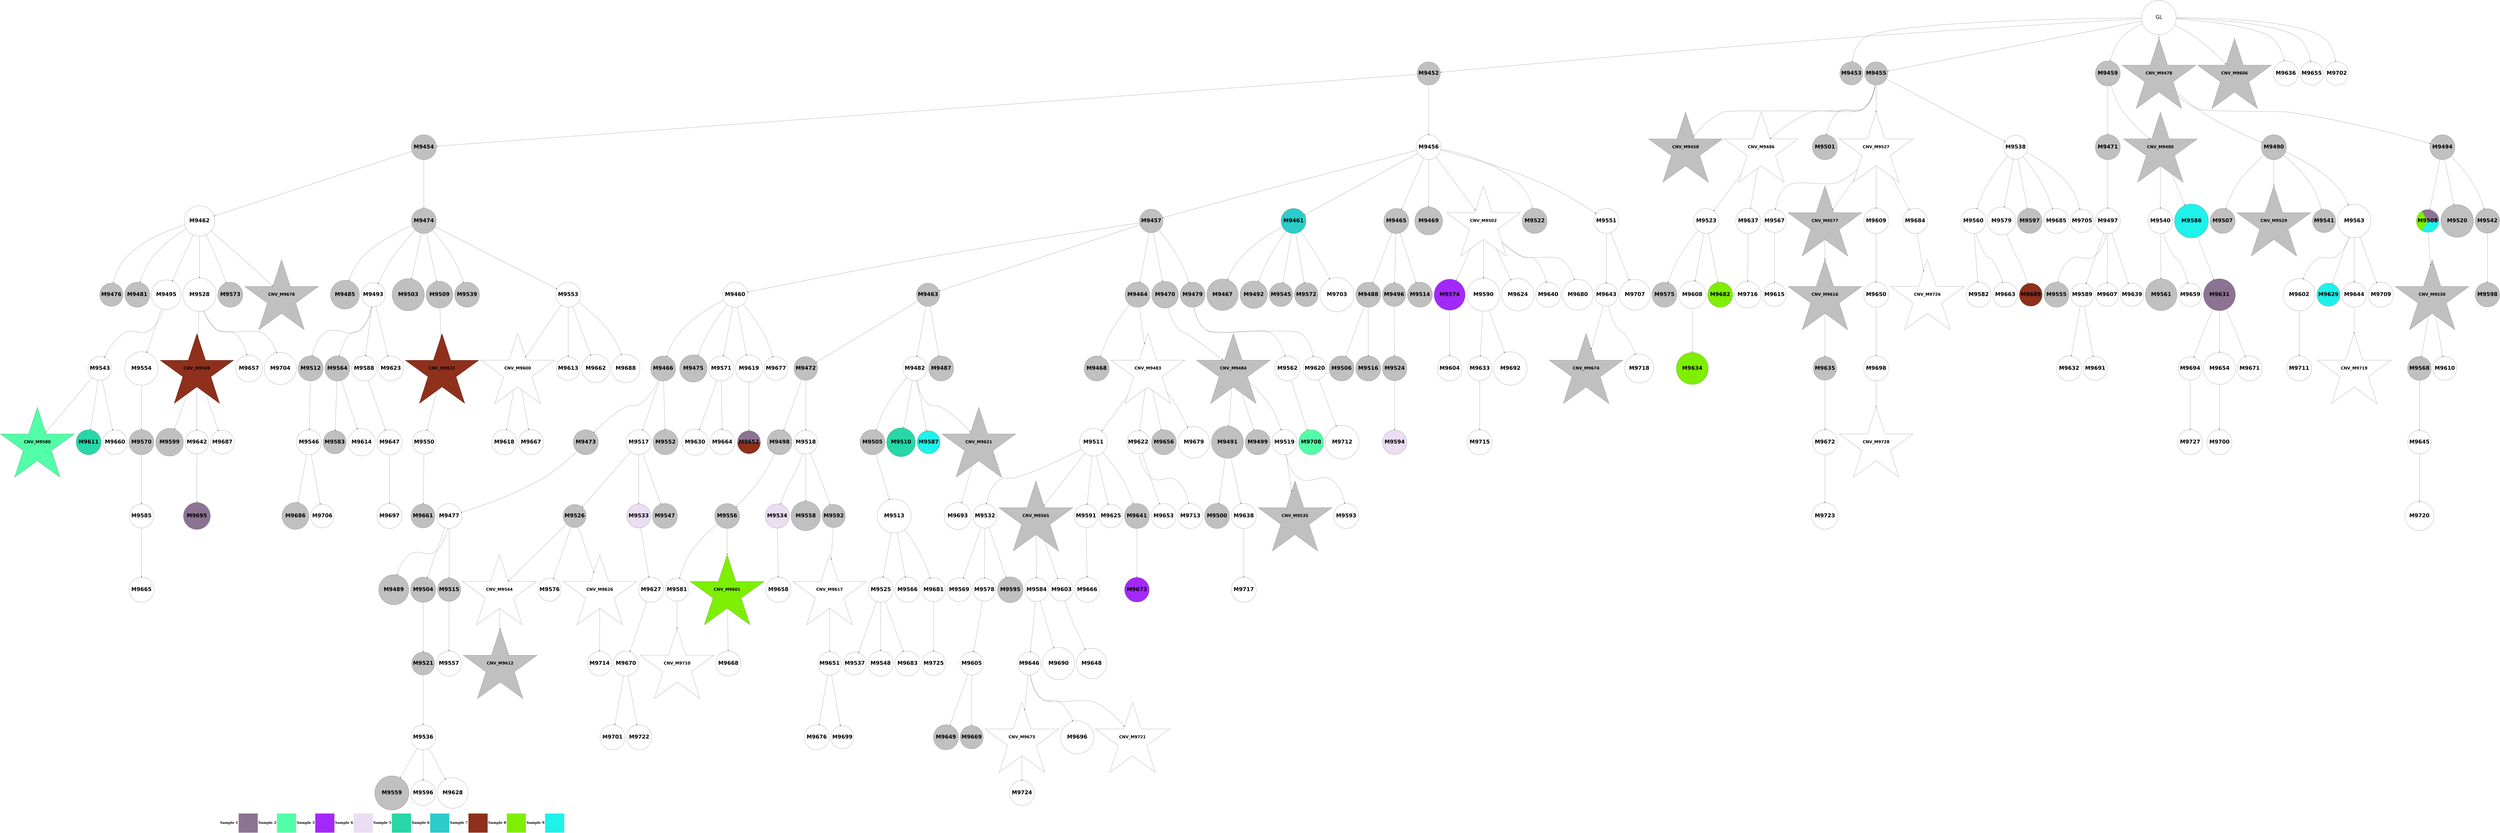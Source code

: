 digraph G { 
rankdir=TB;
9736 -> 9769;
9740 -> 9770;
9493 -> 9494;
9493 -> 9495;
9493 -> 9497;
9493 -> 9501;
9493 -> 9520;
9493 -> 9648;
9493 -> 9678;
9493 -> 9697;
9493 -> 9744;
9494 -> 9496;
9494 -> 9498;
9496 -> 9504;
9496 -> 9516;
9497 -> 9500;
9497 -> 9528;
9497 -> 9543;
9497 -> 9569;
9497 -> 9580;
9498 -> 9499;
9498 -> 9503;
9498 -> 9507;
9498 -> 9511;
9498 -> 9544;
9498 -> 9564;
9498 -> 9593;
9499 -> 9502;
9499 -> 9505;
9499 -> 9506;
9499 -> 9512;
9499 -> 9521;
9501 -> 9513;
9501 -> 9522;
9502 -> 9508;
9502 -> 9517;
9502 -> 9613;
9502 -> 9661;
9502 -> 9719;
9503 -> 9509;
9503 -> 9534;
9503 -> 9587;
9503 -> 9614;
9503 -> 9745;
9504 -> 9518;
9504 -> 9523;
9504 -> 9537;
9504 -> 9570;
9504 -> 9615;
9504 -> 9720;
9505 -> 9514;
9505 -> 9524;
9505 -> 9529;
9506 -> 9510;
9506 -> 9525;
9507 -> 9530;
9507 -> 9538;
9507 -> 9556;
9508 -> 9515;
9508 -> 9559;
9508 -> 9594;
9512 -> 9526;
9513 -> 9539;
9514 -> 9540;
9514 -> 9560;
9515 -> 9519;
9516 -> 9527;
9516 -> 9535;
9516 -> 9545;
9516 -> 9551;
9516 -> 9581;
9516 -> 9595;
9519 -> 9531;
9519 -> 9546;
9519 -> 9557;
9520 -> 9532;
9520 -> 9536;
9521 -> 9604;
9521 -> 9662;
9522 -> 9582;
9522 -> 9628;
9524 -> 9547;
9524 -> 9552;
9524 -> 9629;
9524 -> 9663;
9525 -> 9553;
9525 -> 9664;
9525 -> 9698;
9525 -> 9721;
9526 -> 9533;
9526 -> 9541;
9526 -> 9561;
9528 -> 9565;
9528 -> 9679;
9530 -> 9548;
9530 -> 9558;
9532 -> 9549;
9532 -> 9571;
9532 -> 9583;
9532 -> 9605;
9533 -> 9542;
9533 -> 9680;
9535 -> 9554;
9535 -> 9606;
9535 -> 9630;
9535 -> 9665;
9536 -> 9550;
9536 -> 9562;
9536 -> 9584;
9537 -> 9585;
9537 -> 9596;
9538 -> 9566;
9539 -> 9597;
9539 -> 9631;
9539 -> 9649;
9539 -> 9681;
9540 -> 9598;
9544 -> 9616;
9544 -> 9632;
9544 -> 9666;
9544 -> 9682;
9544 -> 9722;
9546 -> 9563;
9547 -> 9555;
9550 -> 9572;
9551 -> 9573;
9553 -> 9574;
9553 -> 9607;
9553 -> 9633;
9553 -> 9667;
9553 -> 9683;
9554 -> 9588;
9555 -> 9567;
9555 -> 9608;
9555 -> 9723;
9557 -> 9599;
9559 -> 9568;
9559 -> 9575;
9559 -> 9589;
9560 -> 9576;
9560 -> 9600;
9560 -> 9634;
9561 -> 9577;
9561 -> 9635;
9563 -> 9578;
9565 -> 9617;
9565 -> 9650;
9565 -> 9724;
9566 -> 9636;
9567 -> 9579;
9567 -> 9590;
9567 -> 9725;
9568 -> 9586;
9568 -> 9618;
9568 -> 9668;
9569 -> 9609;
9569 -> 9619;
9569 -> 9651;
9569 -> 9726;
9570 -> 9591;
9570 -> 9699;
9570 -> 9746;
9572 -> 9610;
9572 -> 9652;
9573 -> 9592;
9574 -> 9611;
9574 -> 9620;
9574 -> 9637;
9575 -> 9669;
9576 -> 9700;
9578 -> 9601;
9578 -> 9638;
9578 -> 9670;
9580 -> 9602;
9580 -> 9621;
9580 -> 9639;
9580 -> 9727;
9580 -> 9747;
9582 -> 9603;
9582 -> 9701;
9584 -> 9640;
9585 -> 9622;
9585 -> 9653;
9585 -> 9702;
9586 -> 9654;
9588 -> 9728;
9588 -> 9748;
9591 -> 9641;
9591 -> 9684;
9591 -> 9729;
9592 -> 9703;
9593 -> 9685;
9593 -> 9749;
9595 -> 9642;
9595 -> 9655;
9595 -> 9704;
9595 -> 9730;
9596 -> 9612;
9598 -> 9623;
9598 -> 9643;
9602 -> 9624;
9602 -> 9705;
9604 -> 9750;
9605 -> 9644;
9605 -> 9671;
9605 -> 9686;
9605 -> 9751;
9606 -> 9625;
9606 -> 9656;
9607 -> 9626;
9607 -> 9645;
9609 -> 9657;
9610 -> 9687;
9612 -> 9627;
9613 -> 9672;
9613 -> 9706;
9616 -> 9646;
9619 -> 9658;
9620 -> 9647;
9621 -> 9731;
9623 -> 9752;
9626 -> 9688;
9626 -> 9732;
9627 -> 9707;
9628 -> 9673;
9630 -> 9689;
9631 -> 9674;
9631 -> 9733;
9632 -> 9675;
9632 -> 9734;
9633 -> 9708;
9634 -> 9659;
9642 -> 9660;
9642 -> 9709;
9643 -> 9710;
9644 -> 9753;
9645 -> 9690;
9647 -> 9691;
9647 -> 9711;
9650 -> 9676;
9651 -> 9692;
9658 -> 9677;
9659 -> 9693;
9661 -> 9694;
9662 -> 9754;
9663 -> 9735;
9664 -> 9695;
9664 -> 9755;
9668 -> 9756;
9669 -> 9712;
9673 -> 9696;
9673 -> 9713;
9673 -> 9736;
9675 -> 9757;
9677 -> 9714;
9679 -> 9758;
9680 -> 9759;
9683 -> 9715;
9684 -> 9737;
9685 -> 9716;
9685 -> 9760;
9686 -> 9761;
9687 -> 9762;
9688 -> 9717;
9688 -> 9738;
9688 -> 9763;
9689 -> 9739;
9692 -> 9740;
9693 -> 9718;
9693 -> 9741;
9696 -> 9742;
9712 -> 9743;
9712 -> 9764;
9714 -> 9765;
9717 -> 9766;
9723 -> 9767;
9726 -> 9768;
9550 [shape=circle style=wedged color="#8c7393:#7eef02:#1ef2ea" fontname="helvetica-bold" fontsize=56 label="M9508" width=3.32 height=2 ];
9629 [shape=circle style=filled fillcolor="#1ef2ea" fontname="helvetica-bold" fontsize=56 label="M9587" width=3.04 height=2 ];
9671 [shape=circle style=filled fillcolor="#1ef2ea" fontname="helvetica-bold" fontsize=56 label="M9629" width=2.95 height=2 ];
9628 [shape=circle style=filled fillcolor="#1ef2ea" fontname="helvetica-bold" fontsize=56 label="M9586" width=4.92 height=2 ];
9494 [shape=circle style=filled fillcolor=grey fontname="helvetica-bold" fontsize=56 label="M9452" width=2.91 height=2 ];
9625 [shape=circle style=filled fillcolor=grey fontname="helvetica-bold" fontsize=56 label="M9583" width=3.06 height=2 ];
9587 [shape=circle style=filled fillcolor=grey fontname="helvetica-bold" fontsize=56 label="M9545" width=2.61 height=2 ];
9666 [shape=circle style=filled fillcolor=white fontname="helvetica-bold" fontsize=56 label="M9624" width=4.69 height=2 ];
9734 [shape=circle style=filled fillcolor=white fontname="helvetica-bold" fontsize=56 label="M9692" width=4.85 height=2 ];
9733 [shape=circle style=filled fillcolor=white fontname="helvetica-bold" fontsize=56 label="M9691" width=2.38 height=2 ];
9586 [shape=star style=filled fillcolor=white fontname="helvetica-bold" fontsize=42 label="CNV_M9544"];
9715 [shape=circle style=filled fillcolor="#a329fa" fontname="helvetica-bold" fontsize=56 label="M9673" width=2.11 height=2 ];
9502 [shape=circle style=filled fillcolor=white fontname="helvetica-bold" fontsize=56 label="M9460" width=0.03 height=2 ];
9553 [shape=circle style=filled fillcolor=white fontname="helvetica-bold" fontsize=56 label="M9511" width=4.01 height=2 ];
9570 [shape=circle style=filled fillcolor=white fontname="helvetica-bold" fontsize=56 label="M9528" width=4.84 height=2 ];
9630 [shape=circle style=filled fillcolor=white fontname="helvetica-bold" fontsize=56 label="M9588" width=0.02 height=2 ];
9576 [shape=circle style=filled fillcolor="#ebddf2" fontname="helvetica-bold" fontsize=56 label="M9534" width=2.24 height=2 ];
9585 [shape=circle style=filled fillcolor=white fontname="helvetica-bold" fontsize=56 label="M9543" width=2.47 height=2 ];
9495 [shape=circle style=filled fillcolor=grey fontname="helvetica-bold" fontsize=56 label="M9453" width=3.34 height=2 ];
9730 [shape=circle style=filled fillcolor=white fontname="helvetica-bold" fontsize=56 label="M9688" width=4.11 height=2 ];
9509 [shape=circle style=filled fillcolor=grey fontname="helvetica-bold" fontsize=56 label="M9467" width=4.56 height=2 ];
9678 [shape=circle style=filled fillcolor=white fontname="helvetica-bold" fontsize=56 label="M9636" width=1.6 height=2 ];
9558 [shape=circle style=filled fillcolor=grey fontname="helvetica-bold" fontsize=56 label="M9516" width=0.63 height=2 ];
9549 [shape=circle style=filled fillcolor=grey fontname="helvetica-bold" fontsize=56 label="M9507" width=0.7 height=2 ];
9622 [shape=star style=filled fillcolor="#52fea7" fontname="helvetica-bold" fontsize=42 label="CNV_M9580"];
9636 [shape=circle style=filled fillcolor="#ebddf2" fontname="helvetica-bold" fontsize=56 label="M9594" width=2.22 height=2 ];
9755 [shape=circle style=filled fillcolor=white fontname="helvetica-bold" fontsize=56 label="M9713" width=1.48 height=2 ];
9503 [shape=circle style=filled fillcolor="#2bccc9" fontname="helvetica-bold" fontsize=56 label="M9461" width=2.02 height=2 ];
9661 [shape=circle style=filled fillcolor=white fontname="helvetica-bold" fontsize=56 label="M9619" width=3.93 height=2 ];
9637 [shape=circle style=filled fillcolor=grey fontname="helvetica-bold" fontsize=56 label="M9595" width=3.72 height=2 ];
9684 [shape=circle style=filled fillcolor=white fontname="helvetica-bold" fontsize=56 label="M9642" width=2.57 height=2 ];
9758 [shape=circle style=filled fillcolor=white fontname="helvetica-bold" fontsize=56 label="M9716" width=3.86 height=2 ];
9525 [shape=star style=filled fillcolor=white fontname="helvetica-bold" fontsize=42 label="CNV_M9483"];
9626 [shape=circle style=filled fillcolor=white fontname="helvetica-bold" fontsize=56 label="M9584" width=3.4 height=2 ];
9601 [shape=circle style=filled fillcolor=grey fontname="helvetica-bold" fontsize=56 label="M9559" width=4.96 height=2 ];
9524 [shape=circle style=filled fillcolor=white fontname="helvetica-bold" fontsize=56 label="M9482" width=2.28 height=2 ];
9766 [shape=circle style=filled fillcolor=white fontname="helvetica-bold" fontsize=56 label="M9724" width=1.84 height=2 ];
9547 [shape=circle style=filled fillcolor=grey fontname="helvetica-bold" fontsize=56 label="M9505" width=0.55 height=2 ];
9559 [shape=circle style=filled fillcolor=white fontname="helvetica-bold" fontsize=56 label="M9517" width=1.57 height=2 ];
9717 [shape=star style=filled fillcolor=white fontname="helvetica-bold" fontsize=42 label="CNV_M9675"];
9765 [shape=circle style=filled fillcolor=white fontname="helvetica-bold" fontsize=56 label="M9723" width=3.82 height=2 ];
9538 [shape=circle style=filled fillcolor=grey fontname="helvetica-bold" fontsize=56 label="M9496" width=2.86 height=2 ];
9551 [shape=circle style=filled fillcolor=grey fontname="helvetica-bold" fontsize=56 label="M9509" width=3.89 height=2 ];
9610 [shape=circle style=filled fillcolor=grey fontname="helvetica-bold" fontsize=56 label="M9568" width=2.51 height=2 ];
9727 [shape=circle style=filled fillcolor=white fontname="helvetica-bold" fontsize=56 label="M9685" width=0.94 height=2 ];
9507 [shape=circle style=filled fillcolor=grey fontname="helvetica-bold" fontsize=56 label="M9465" width=1.08 height=2 ];
9664 [shape=circle style=filled fillcolor=white fontname="helvetica-bold" fontsize=56 label="M9622" width=3.18 height=2 ];
9675 [shape=circle style=filled fillcolor=white fontname="helvetica-bold" fontsize=56 label="M9633" width=2.18 height=2 ];
9760 [shape=circle style=filled fillcolor=white fontname="helvetica-bold" fontsize=56 label="M9718" width=4.19 height=2 ];
9672 [shape=circle style=filled fillcolor=white fontname="helvetica-bold" fontsize=56 label="M9630" width=3.78 height=2 ];
9594 [shape=circle style=filled fillcolor=grey fontname="helvetica-bold" fontsize=56 label="M9552" width=1.75 height=2 ];
9539 [shape=circle style=filled fillcolor=white fontname="helvetica-bold" fontsize=56 label="M9497" width=0.36 height=2 ];
9691 [shape=circle style=filled fillcolor=grey fontname="helvetica-bold" fontsize=56 label="M9649" width=1.94 height=2 ];
9581 [shape=circle style=filled fillcolor=grey fontname="helvetica-bold" fontsize=56 label="M9539" width=1.51 height=2 ];
9600 [shape=circle style=filled fillcolor=grey fontname="helvetica-bold" fontsize=56 label="M9558" width=4.27 height=2 ];
9575 [shape=circle style=filled fillcolor="#ebddf2" fontname="helvetica-bold" fontsize=56 label="M9533" width=2.37 height=2 ];
9501 [shape=circle style=filled fillcolor=grey fontname="helvetica-bold" fontsize=56 label="M9459" width=2.01 height=2 ];
9513 [shape=circle style=filled fillcolor=grey fontname="helvetica-bold" fontsize=56 label="M9471" width=1.25 height=2 ];
9548 [shape=circle style=filled fillcolor=grey fontname="helvetica-bold" fontsize=56 label="M9506" width=1.92 height=2 ];
9510 [shape=circle style=filled fillcolor=grey fontname="helvetica-bold" fontsize=56 label="M9468" width=1.92 height=2 ];
9756 [shape=circle style=filled fillcolor=white fontname="helvetica-bold" fontsize=56 label="M9714" width=2.22 height=2 ];
9743 [shape=circle style=filled fillcolor=white fontname="helvetica-bold" fontsize=56 label="M9701" width=1.76 height=2 ];
9627 [shape=circle style=filled fillcolor=white fontname="helvetica-bold" fontsize=56 label="M9585" width=2.34 height=2 ];
9748 [shape=circle style=filled fillcolor=white fontname="helvetica-bold" fontsize=56 label="M9706" width=2.62 height=2 ];
9668 [shape=star style=filled fillcolor=white fontname="helvetica-bold" fontsize=42 label="CNV_M9626"];
9557 [shape=circle style=filled fillcolor=grey fontname="helvetica-bold" fontsize=56 label="M9515" width=2.92 height=2 ];
9769 [shape=circle style=filled fillcolor=white fontname="helvetica-bold" fontsize=56 label="M9727" width=0.78 height=2 ];
9623 [shape=circle style=filled fillcolor=white fontname="helvetica-bold" fontsize=56 label="M9581" width=3.19 height=2 ];
9673 [shape=circle style=filled fillcolor="#8c7393" fontname="helvetica-bold" fontsize=56 label="M9631" width=4.63 height=2 ];
9681 [shape=circle style=filled fillcolor=white fontname="helvetica-bold" fontsize=56 label="M9639" width=2.93 height=2 ];
9606 [shape=circle style=filled fillcolor=grey fontname="helvetica-bold" fontsize=56 label="M9564" width=0.41 height=2 ];
9732 [shape=circle style=filled fillcolor=white fontname="helvetica-bold" fontsize=56 label="M9690" width=4.68 height=2 ];
9593 [shape=circle style=filled fillcolor=white fontname="helvetica-bold" fontsize=56 label="M9551" width=0.04 height=2 ];
9640 [shape=circle style=filled fillcolor=grey fontname="helvetica-bold" fontsize=56 label="M9598" width=2.2 height=2 ];
9499 [shape=circle style=filled fillcolor=grey fontname="helvetica-bold" fontsize=56 label="M9457" width=2.61 height=2 ];
9611 [shape=circle style=filled fillcolor=white fontname="helvetica-bold" fontsize=56 label="M9569" width=2.33 height=2 ];
9531 [shape=circle style=filled fillcolor=grey fontname="helvetica-bold" fontsize=56 label="M9489" width=4.36 height=2 ];
9540 [shape=circle style=filled fillcolor=grey fontname="helvetica-bold" fontsize=56 label="M9498" width=0.49 height=2 ];
9497 [shape=circle style=filled fillcolor=grey fontname="helvetica-bold" fontsize=56 label="M9455" width=2.94 height=2 ];
9700 [shape=circle style=filled fillcolor=white fontname="helvetica-bold" fontsize=56 label="M9658" width=1.81 height=2 ];
9739 [shape=circle style=filled fillcolor=white fontname="helvetica-bold" fontsize=56 label="M9697" width=0.4 height=2 ];
9595 [shape=circle style=filled fillcolor=white fontname="helvetica-bold" fontsize=56 label="M9553" width=0.54 height=2 ];
9694 [shape=circle style=wedged color="#8c7393:#8e301b" fontname="helvetica-bold" fontsize=56 label="M9652" width=2.95 height=2 ];
9532 [shape=circle style=filled fillcolor=grey fontname="helvetica-bold" fontsize=56 label="M9490" width=1.11 height=2 ];
9764 [shape=circle style=filled fillcolor=white fontname="helvetica-bold" fontsize=56 label="M9722" width=0.3 height=2 ];
9522 [shape=star style=filled fillcolor=grey fontname="helvetica-bold" fontsize=42 label="CNV_M9480"];
9657 [shape=circle style=filled fillcolor=white fontname="helvetica-bold" fontsize=56 label="M9615" width=3.41 height=2 ];
9767 [shape=circle style=filled fillcolor=white fontname="helvetica-bold" fontsize=56 label="M9725" width=3.46 height=2 ];
9656 [shape=circle style=filled fillcolor=white fontname="helvetica-bold" fontsize=56 label="M9614" width=3.96 height=2 ];
9624 [shape=circle style=filled fillcolor=white fontname="helvetica-bold" fontsize=56 label="M9582" width=0.31 height=2 ];
9563 [shape=circle style=filled fillcolor=grey fontname="helvetica-bold" fontsize=56 label="M9521" width=3.11 height=2 ];
9685 [shape=circle style=filled fillcolor=white fontname="helvetica-bold" fontsize=56 label="M9643" width=3.25 height=2 ];
9569 [shape=star style=filled fillcolor=white fontname="helvetica-bold" fontsize=42 label="CNV_M9527"];
9751 [shape=circle style=filled fillcolor=white fontname="helvetica-bold" fontsize=56 label="M9709" width=1.05 height=2 ];
9583 [shape=circle style=filled fillcolor=grey fontname="helvetica-bold" fontsize=56 label="M9541" width=2.88 height=2 ];
9686 [shape=circle style=filled fillcolor=white fontname="helvetica-bold" fontsize=56 label="M9644" width=1.83 height=2 ];
9571 [shape=star style=filled fillcolor=grey fontname="helvetica-bold" fontsize=42 label="CNV_M9529"];
9598 [shape=circle style=filled fillcolor=grey fontname="helvetica-bold" fontsize=56 label="M9556" width=0.83 height=2 ];
9696 [shape=circle style=filled fillcolor=white fontname="helvetica-bold" fontsize=56 label="M9654" width=4.63 height=2 ];
9745 [shape=circle style=filled fillcolor=white fontname="helvetica-bold" fontsize=56 label="M9703" width=4.96 height=2 ];
9536 [shape=circle style=filled fillcolor=grey fontname="helvetica-bold" fontsize=56 label="M9494" width=2.04 height=2 ];
9713 [shape=circle style=filled fillcolor=white fontname="helvetica-bold" fontsize=56 label="M9671" width=0.29 height=2 ];
9597 [shape=circle style=filled fillcolor=grey fontname="helvetica-bold" fontsize=56 label="M9555" width=1.81 height=2 ];
9643 [shape=star style=filled fillcolor="#7eef02" fontname="helvetica-bold" fontsize=42 label="CNV_M9601"];
9545 [shape=circle style=filled fillcolor=grey fontname="helvetica-bold" fontsize=56 label="M9503" width=4.66 height=2 ];
9698 [shape=circle style=filled fillcolor=grey fontname="helvetica-bold" fontsize=56 label="M9656" width=1.12 height=2 ];
9518 [shape=circle style=filled fillcolor=grey fontname="helvetica-bold" fontsize=56 label="M9476" width=2.84 height=2 ];
9580 [shape=circle style=filled fillcolor=white fontname="helvetica-bold" fontsize=56 label="M9538" width=2.46 height=2 ];
9705 [shape=circle style=filled fillcolor=white fontname="helvetica-bold" fontsize=56 label="M9663" width=2.05 height=2 ];
9753 [shape=circle style=filled fillcolor=white fontname="helvetica-bold" fontsize=56 label="M9711" width=0.5 height=2 ];
9649 [shape=circle style=filled fillcolor=white fontname="helvetica-bold" fontsize=56 label="M9607" width=2.92 height=2 ];
9642 [shape=star style=filled fillcolor=white fontname="helvetica-bold" fontsize=42 label="CNV_M9600"];
9534 [shape=circle style=filled fillcolor=grey fontname="helvetica-bold" fontsize=56 label="M9492" width=3.99 height=2 ];
9496 [shape=circle style=filled fillcolor=grey fontname="helvetica-bold" fontsize=56 label="M9454" width=1.21 height=2 ];
9602 [shape=circle style=filled fillcolor=white fontname="helvetica-bold" fontsize=56 label="M9560" width=0.76 height=2 ];
9721 [shape=circle style=filled fillcolor=white fontname="helvetica-bold" fontsize=56 label="M9679" width=4.58 height=2 ];
9728 [shape=circle style=filled fillcolor=grey fontname="helvetica-bold" fontsize=56 label="M9686" width=3.89 height=2 ];
9508 [shape=circle style=filled fillcolor=grey fontname="helvetica-bold" fontsize=56 label="M9466" width=1.62 height=2 ];
9564 [shape=circle style=filled fillcolor=grey fontname="helvetica-bold" fontsize=56 label="M9522" width=1.04 height=2 ];
9546 [shape=circle style=filled fillcolor=grey fontname="helvetica-bold" fontsize=56 label="M9504" width=3.66 height=2 ];
9517 [shape=circle style=filled fillcolor=grey fontname="helvetica-bold" fontsize=56 label="M9475" width=3.96 height=2 ];
9741 [shape=circle style=filled fillcolor=white fontname="helvetica-bold" fontsize=56 label="M9699" width=3.21 height=2 ];
9617 [shape=circle style=filled fillcolor=grey fontname="helvetica-bold" fontsize=56 label="M9575" width=1.73 height=2 ];
9763 [shape=star style=filled fillcolor=white fontname="helvetica-bold" fontsize=42 label="CNV_M9721"];
9521 [shape=circle style=filled fillcolor=grey fontname="helvetica-bold" fontsize=56 label="M9479" width=1.49 height=2 ];
9516 [shape=circle style=filled fillcolor=grey fontname="helvetica-bold" fontsize=56 label="M9474" width=1.18 height=2 ];
9541 [shape=circle style=filled fillcolor=grey fontname="helvetica-bold" fontsize=56 label="M9499" width=0.82 height=2 ];
9749 [shape=circle style=filled fillcolor=white fontname="helvetica-bold" fontsize=56 label="M9707" width=4.47 height=2 ];
9768 [shape=star style=filled fillcolor=white fontname="helvetica-bold" fontsize=42 label="CNV_M9726"];
9754 [shape=circle style=filled fillcolor=white fontname="helvetica-bold" fontsize=56 label="M9712" width=4.89 height=2 ];
9690 [shape=circle style=filled fillcolor=white fontname="helvetica-bold" fontsize=56 label="M9648" width=4.4 height=2 ];
9716 [shape=star style=filled fillcolor=grey fontname="helvetica-bold" fontsize=42 label="CNV_M9674"];
9607 [shape=star style=filled fillcolor=grey fontname="helvetica-bold" fontsize=42 label="CNV_M9565"];
9574 [shape=circle style=filled fillcolor=white fontname="helvetica-bold" fontsize=56 label="M9532" width=2.25 height=2 ];
9724 [shape=circle style=filled fillcolor="#7eef02" fontname="helvetica-bold" fontsize=56 label="M9682" width=1.96 height=2 ];
9740 [shape=circle style=filled fillcolor=white fontname="helvetica-bold" fontsize=56 label="M9698" width=1.51 height=2 ];
9761 [shape=star style=filled fillcolor=white fontname="helvetica-bold" fontsize=42 label="CNV_M9719"];
9707 [shape=circle style=filled fillcolor=white fontname="helvetica-bold" fontsize=56 label="M9665" width=1.12 height=2 ];
9582 [shape=circle style=filled fillcolor=white fontname="helvetica-bold" fontsize=56 label="M9540" width=0.99 height=2 ];
9770 [shape=star style=filled fillcolor=white fontname="helvetica-bold" fontsize=42 label="CNV_M9728"];
9646 [shape=circle style=filled fillcolor=white fontname="helvetica-bold" fontsize=56 label="M9604" width=2.03 height=2 ];
9647 [shape=circle style=filled fillcolor=white fontname="helvetica-bold" fontsize=56 label="M9605" width=2.76 height=2 ];
9520 [shape=star style=filled fillcolor=grey fontname="helvetica-bold" fontsize=42 label="CNV_M9478"];
9695 [shape=circle style=filled fillcolor=white fontname="helvetica-bold" fontsize=56 label="M9653" width=1.2 height=2 ];
9612 [shape=circle style=filled fillcolor=grey fontname="helvetica-bold" fontsize=56 label="M9570" width=1.99 height=2 ];
9718 [shape=circle style=filled fillcolor=white fontname="helvetica-bold" fontsize=56 label="M9676" width=1.84 height=2 ];
9729 [shape=circle style=filled fillcolor=white fontname="helvetica-bold" fontsize=56 label="M9687" width=2.39 height=2 ];
9506 [shape=circle style=filled fillcolor=grey fontname="helvetica-bold" fontsize=56 label="M9464" width=0.8 height=2 ];
9667 [shape=circle style=filled fillcolor=white fontname="helvetica-bold" fontsize=56 label="M9625" width=2.71 height=2 ];
9512 [shape=circle style=filled fillcolor=grey fontname="helvetica-bold" fontsize=56 label="M9470" width=3.89 height=2 ];
9504 [shape=circle style=filled fillcolor=white fontname="helvetica-bold" fontsize=56 label="M9462" width=4.43 height=2 ];
9533 [shape=circle style=filled fillcolor=grey fontname="helvetica-bold" fontsize=56 label="M9491" width=4.65 height=2 ];
9603 [shape=circle style=filled fillcolor=grey fontname="helvetica-bold" fontsize=56 label="M9561" width=4.6 height=2 ];
9560 [shape=circle style=filled fillcolor=white fontname="helvetica-bold" fontsize=56 label="M9518" width=3.45 height=2 ];
9599 [shape=circle style=filled fillcolor=white fontname="helvetica-bold" fontsize=56 label="M9557" width=1.96 height=2 ];
9596 [shape=circle style=filled fillcolor=white fontname="helvetica-bold" fontsize=56 label="M9554" width=4.86 height=2 ];
9714 [shape=circle style=filled fillcolor=white fontname="helvetica-bold" fontsize=56 label="M9672" width=1.96 height=2 ];
9762 [shape=circle style=filled fillcolor=white fontname="helvetica-bold" fontsize=56 label="M9720" width=4.19 height=2 ];
9680 [shape=circle style=filled fillcolor=white fontname="helvetica-bold" fontsize=56 label="M9638" width=0.81 height=2 ];
9731 [shape=circle style=filled fillcolor="#8e301b" fontname="helvetica-bold" fontsize=56 label="M9689" width=3.16 height=2 ];
9578 [shape=circle style=filled fillcolor=white fontname="helvetica-bold" fontsize=56 label="M9536" width=1.65 height=2 ];
9641 [shape=circle style=filled fillcolor=grey fontname="helvetica-bold" fontsize=56 label="M9599" width=4.02 height=2 ];
9554 [shape=circle style=filled fillcolor=grey fontname="helvetica-bold" fontsize=56 label="M9512" width=0.07 height=2 ];
9529 [shape=circle style=filled fillcolor=grey fontname="helvetica-bold" fontsize=56 label="M9487" width=1.79 height=2 ];
9544 [shape=star style=filled fillcolor=white fontname="helvetica-bold" fontsize=42 label="CNV_M9502"];
9682 [shape=circle style=filled fillcolor=white fontname="helvetica-bold" fontsize=56 label="M9640" width=0.53 height=2 ];
9556 [shape=circle style=filled fillcolor=grey fontname="helvetica-bold" fontsize=56 label="M9514" width=1.96 height=2 ];
9710 [shape=circle style=filled fillcolor=white fontname="helvetica-bold" fontsize=56 label="M9668" width=1.9 height=2 ];
9662 [shape=circle style=filled fillcolor=white fontname="helvetica-bold" fontsize=56 label="M9620" width=2.67 height=2 ];
9605 [shape=circle style=filled fillcolor=white fontname="helvetica-bold" fontsize=56 label="M9563" width=4.86 height=2 ];
9670 [shape=circle style=filled fillcolor=white fontname="helvetica-bold" fontsize=56 label="M9628" width=4.44 height=2 ];
9676 [shape=circle style=filled fillcolor="#7eef02" fontname="helvetica-bold" fontsize=56 label="M9634" width=4.64 height=2 ];
9659 [shape=star style=filled fillcolor=white fontname="helvetica-bold" fontsize=42 label="CNV_M9617"];
9719 [shape=circle style=filled fillcolor=white fontname="helvetica-bold" fontsize=56 label="M9677" width=2.69 height=2 ];
9634 [shape=circle style=filled fillcolor=grey fontname="helvetica-bold" fontsize=56 label="M9592" width=2.91 height=2 ];
9573 [shape=star style=filled fillcolor="#8e301b" fontname="helvetica-bold" fontsize=42 label="CNV_M9531"];
9663 [shape=star style=filled fillcolor=grey fontname="helvetica-bold" fontsize=42 label="CNV_M9621"];
9702 [shape=circle style=filled fillcolor=white fontname="helvetica-bold" fontsize=56 label="M9660" width=2.18 height=2 ];
9660 [shape=circle style=filled fillcolor=white fontname="helvetica-bold" fontsize=56 label="M9618" width=0.31 height=2 ];
9498 [shape=circle style=filled fillcolor=white fontname="helvetica-bold" fontsize=56 label="M9456" width=3.56 height=2 ];
9565 [shape=circle style=filled fillcolor=white fontname="helvetica-bold" fontsize=56 label="M9523" width=0.35 height=2 ];
9658 [shape=star style=filled fillcolor=grey fontname="helvetica-bold" fontsize=42 label="CNV_M9616"];
9589 [shape=circle style=filled fillcolor=grey fontname="helvetica-bold" fontsize=56 label="M9547" width=0.62 height=2 ];
9692 [shape=circle style=filled fillcolor=white fontname="helvetica-bold" fontsize=56 label="M9650" width=0.13 height=2 ];
9515 [shape=circle style=filled fillcolor=grey fontname="helvetica-bold" fontsize=56 label="M9473" width=0.49 height=2 ];
9614 [shape=circle style=filled fillcolor=grey fontname="helvetica-bold" fontsize=56 label="M9572" width=2.47 height=2 ];
9723 [shape=circle style=filled fillcolor=white fontname="helvetica-bold" fontsize=56 label="M9681" width=2.57 height=2 ];
9537 [shape=circle style=filled fillcolor=white fontname="helvetica-bold" fontsize=56 label="M9495" width=4.3 height=2 ];
9638 [shape=circle style=filled fillcolor=white fontname="helvetica-bold" fontsize=56 label="M9596" width=0.9 height=2 ];
9577 [shape=star style=filled fillcolor=grey fontname="helvetica-bold" fontsize=42 label="CNV_M9535"];
9757 [shape=circle style=filled fillcolor=white fontname="helvetica-bold" fontsize=56 label="M9715" width=1.09 height=2 ];
9709 [shape=circle style=filled fillcolor=white fontname="helvetica-bold" fontsize=56 label="M9667" width=1.52 height=2 ];
9572 [shape=star style=filled fillcolor=grey fontname="helvetica-bold" fontsize=42 label="CNV_M9530"];
9736 [shape=circle style=filled fillcolor=white fontname="helvetica-bold" fontsize=56 label="M9694" width=2.88 height=2 ];
9618 [shape=circle style=filled fillcolor=white fontname="helvetica-bold" fontsize=56 label="M9576" width=3.13 height=2 ];
9652 [shape=circle style=filled fillcolor=white fontname="helvetica-bold" fontsize=56 label="M9610" width=2.5 height=2 ];
9687 [shape=circle style=filled fillcolor=white fontname="helvetica-bold" fontsize=56 label="M9645" width=2.71 height=2 ];
9699 [shape=circle style=filled fillcolor=white fontname="helvetica-bold" fontsize=56 label="M9657" width=3.89 height=2 ];
9648 [shape=star style=filled fillcolor=grey fontname="helvetica-bold" fontsize=42 label="CNV_M9606"];
9677 [shape=circle style=filled fillcolor=grey fontname="helvetica-bold" fontsize=56 label="M9635" width=2.81 height=2 ];
9527 [shape=circle style=filled fillcolor=grey fontname="helvetica-bold" fontsize=56 label="M9485" width=4.18 height=2 ];
9688 [shape=circle style=filled fillcolor=white fontname="helvetica-bold" fontsize=56 label="M9646" width=3.23 height=2 ];
9639 [shape=circle style=filled fillcolor=grey fontname="helvetica-bold" fontsize=56 label="M9597" width=2.03 height=2 ];
9654 [shape=star style=filled fillcolor=grey fontname="helvetica-bold" fontsize=42 label="CNV_M9612"];
9505 [shape=circle style=filled fillcolor=grey fontname="helvetica-bold" fontsize=56 label="M9463" width=2.9 height=2 ];
9621 [shape=circle style=filled fillcolor=white fontname="helvetica-bold" fontsize=56 label="M9579" width=4.06 height=2 ];
9608 [shape=circle style=filled fillcolor=white fontname="helvetica-bold" fontsize=56 label="M9566" width=0.28 height=2 ];
9615 [shape=circle style=filled fillcolor=grey fontname="helvetica-bold" fontsize=56 label="M9573" width=1.32 height=2 ];
9650 [shape=circle style=filled fillcolor=white fontname="helvetica-bold" fontsize=56 label="M9608" width=3.97 height=2 ];
9711 [shape=circle style=filled fillcolor=grey fontname="helvetica-bold" fontsize=56 label="M9669" width=2.95 height=2 ];
9616 [shape=circle style=filled fillcolor="#a329fa" fontname="helvetica-bold" fontsize=56 label="M9574" width=4.5 height=2 ];
9562 [shape=circle style=filled fillcolor=grey fontname="helvetica-bold" fontsize=56 label="M9520" width=4.74 height=2 ];
9588 [shape=circle style=filled fillcolor=white fontname="helvetica-bold" fontsize=56 label="M9546" width=1.37 height=2 ];
9725 [shape=circle style=filled fillcolor=white fontname="helvetica-bold" fontsize=56 label="M9683" width=1.05 height=2 ];
9633 [shape=circle style=filled fillcolor=white fontname="helvetica-bold" fontsize=56 label="M9591" width=3.32 height=2 ];
9712 [shape=circle style=filled fillcolor=white fontname="helvetica-bold" fontsize=56 label="M9670" width=0.81 height=2 ];
9701 [shape=circle style=filled fillcolor=white fontname="helvetica-bold" fontsize=56 label="M9659" width=2.99 height=2 ];
9566 [shape=circle style=filled fillcolor=grey fontname="helvetica-bold" fontsize=56 label="M9524" width=2.16 height=2 ];
9693 [shape=circle style=filled fillcolor=white fontname="helvetica-bold" fontsize=56 label="M9651" width=2.73 height=2 ];
9523 [shape=circle style=filled fillcolor=grey fontname="helvetica-bold" fontsize=56 label="M9481" width=1.62 height=2 ];
9561 [shape=circle style=filled fillcolor=white fontname="helvetica-bold" fontsize=56 label="M9519" width=1.37 height=2 ];
9674 [shape=circle style=filled fillcolor=white fontname="helvetica-bold" fontsize=56 label="M9632" width=1.33 height=2 ];
9742 [shape=circle style=filled fillcolor=white fontname="helvetica-bold" fontsize=56 label="M9700" width=1.19 height=2 ];
9703 [shape=circle style=filled fillcolor=grey fontname="helvetica-bold" fontsize=56 label="M9661" width=2.41 height=2 ];
9584 [shape=circle style=filled fillcolor=grey fontname="helvetica-bold" fontsize=56 label="M9542" width=3.54 height=2 ];
9726 [shape=circle style=filled fillcolor=white fontname="helvetica-bold" fontsize=56 label="M9684" width=1.83 height=2 ];
9542 [shape=circle style=filled fillcolor=grey fontname="helvetica-bold" fontsize=56 label="M9500" width=1.46 height=2 ];
9704 [shape=circle style=filled fillcolor=white fontname="helvetica-bold" fontsize=56 label="M9662" width=4.09 height=2 ];
9592 [shape=circle style=filled fillcolor=white fontname="helvetica-bold" fontsize=56 label="M9550" width=2.51 height=2 ];
9738 [shape=circle style=filled fillcolor=white fontname="helvetica-bold" fontsize=56 label="M9696" width=4.8 height=2 ];
9651 [shape=circle style=filled fillcolor=white fontname="helvetica-bold" fontsize=56 label="M9609" width=1.87 height=2 ];
9519 [shape=circle style=filled fillcolor=white fontname="helvetica-bold" fontsize=56 label="M9477" width=0.21 height=2 ];
9644 [shape=circle style=filled fillcolor=white fontname="helvetica-bold" fontsize=56 label="M9602" width=4.65 height=2 ];
9631 [shape=circle style=filled fillcolor=white fontname="helvetica-bold" fontsize=56 label="M9589" width=2.96 height=2 ];
9669 [shape=circle style=filled fillcolor=white fontname="helvetica-bold" fontsize=56 label="M9627" width=1.98 height=2 ];
9750 [shape=circle style=filled fillcolor="#52fea7" fontname="helvetica-bold" fontsize=56 label="M9708" width=0.21 height=2 ];
9665 [shape=circle style=filled fillcolor=white fontname="helvetica-bold" fontsize=56 label="M9623" width=0.92 height=2 ];
9720 [shape=star style=filled fillcolor=grey fontname="helvetica-bold" fontsize=42 label="CNV_M9678"];
9619 [shape=star style=filled fillcolor=grey fontname="helvetica-bold" fontsize=42 label="CNV_M9577"];
9653 [shape=circle style=filled fillcolor="#27d7a7" fontname="helvetica-bold" fontsize=56 label="M9611" width=0.93 height=2 ];
9722 [shape=circle style=filled fillcolor=white fontname="helvetica-bold" fontsize=56 label="M9680" width=4.46 height=2 ];
9528 [shape=star style=filled fillcolor=white fontname="helvetica-bold" fontsize=42 label="CNV_M9486"];
9568 [shape=circle style=filled fillcolor=grey fontname="helvetica-bold" fontsize=56 label="M9526" width=3.18 height=2 ];
9645 [shape=circle style=filled fillcolor=white fontname="helvetica-bold" fontsize=56 label="M9603" width=3.16 height=2 ];
9708 [shape=circle style=filled fillcolor=white fontname="helvetica-bold" fontsize=56 label="M9666" width=1.74 height=2 ];
9555 [shape=circle style=filled fillcolor=white fontname="helvetica-bold" fontsize=56 label="M9513" width=4.93 height=2 ];
9655 [shape=circle style=filled fillcolor=white fontname="helvetica-bold" fontsize=56 label="M9613" width=3.42 height=2 ];
9706 [shape=circle style=filled fillcolor=white fontname="helvetica-bold" fontsize=56 label="M9664" width=0.01 height=2 ];
9604 [shape=circle style=filled fillcolor=white fontname="helvetica-bold" fontsize=56 label="M9562" width=1.32 height=2 ];
9500 [shape=star style=filled fillcolor=grey fontname="helvetica-bold" fontsize=42 label="CNV_M9458"];
9552 [shape=circle style=filled fillcolor="#27d7a7" fontname="helvetica-bold" fontsize=56 label="M9510" width=4.16 height=2 ];
9535 [shape=circle style=filled fillcolor=white fontname="helvetica-bold" fontsize=56 label="M9493" width=2.25 height=2 ];
9746 [shape=circle style=filled fillcolor=white fontname="helvetica-bold" fontsize=56 label="M9704" width=4.68 height=2 ];
9579 [shape=circle style=filled fillcolor=white fontname="helvetica-bold" fontsize=56 label="M9537" width=3.31 height=2 ];
9609 [shape=circle style=filled fillcolor=white fontname="helvetica-bold" fontsize=56 label="M9567" width=3.02 height=2 ];
9747 [shape=circle style=filled fillcolor=white fontname="helvetica-bold" fontsize=56 label="M9705" width=3.36 height=2 ];
9635 [shape=circle style=filled fillcolor=white fontname="helvetica-bold" fontsize=56 label="M9593" width=1.99 height=2 ];
9679 [shape=circle style=filled fillcolor=white fontname="helvetica-bold" fontsize=56 label="M9637" width=1.6 height=2 ];
9620 [shape=circle style=filled fillcolor=white fontname="helvetica-bold" fontsize=56 label="M9578" width=3.31 height=2 ];
9735 [shape=circle style=filled fillcolor=white fontname="helvetica-bold" fontsize=56 label="M9693" width=3.9 height=2 ];
9526 [shape=star style=filled fillcolor=grey fontname="helvetica-bold" fontsize=42 label="CNV_M9484"];
9632 [shape=circle style=filled fillcolor=white fontname="helvetica-bold" fontsize=56 label="M9590" width=4.79 height=2 ];
9567 [shape=circle style=filled fillcolor=white fontname="helvetica-bold" fontsize=56 label="M9525" width=0.41 height=2 ];
9689 [shape=circle style=filled fillcolor=white fontname="helvetica-bold" fontsize=56 label="M9647" width=0.48 height=2 ];
9590 [shape=circle style=filled fillcolor=white fontname="helvetica-bold" fontsize=56 label="M9548" width=3.68 height=2 ];
9697 [shape=circle style=filled fillcolor=white fontname="helvetica-bold" fontsize=56 label="M9655" width=2.73 height=2 ];
9752 [shape=star style=filled fillcolor=white fontname="helvetica-bold" fontsize=42 label="CNV_M9710"];
9683 [shape=circle style=filled fillcolor=grey fontname="helvetica-bold" fontsize=56 label="M9641" width=0.48 height=2 ];
9514 [shape=circle style=filled fillcolor=grey fontname="helvetica-bold" fontsize=56 label="M9472" width=2.58 height=2 ];
9759 [shape=circle style=filled fillcolor=white fontname="helvetica-bold" fontsize=56 label="M9717" width=1.26 height=2 ];
9493 [label="GL" fontname="arial-bold" fontsize=56 width=5 height=5];
9737 [shape=circle style=filled fillcolor="#8c7393" fontname="helvetica-bold" fontsize=56 label="M9695" width=3.9 height=2 ];
9613 [shape=circle style=filled fillcolor=white fontname="helvetica-bold" fontsize=56 label="M9571" width=0.86 height=2 ];
9744 [shape=circle style=filled fillcolor=white fontname="helvetica-bold" fontsize=56 label="M9702" width=2.65 height=2 ];
9543 [shape=circle style=filled fillcolor=grey fontname="helvetica-bold" fontsize=56 label="M9501" width=1.29 height=2 ];
9530 [shape=circle style=filled fillcolor=grey fontname="helvetica-bold" fontsize=56 label="M9488" width=0.74 height=2 ];
9591 [shape=star style=filled fillcolor="#8e301b" fontname="helvetica-bold" fontsize=42 label="CNV_M9549"];
9511 [shape=circle style=filled fillcolor=grey fontname="helvetica-bold" fontsize=56 label="M9469" width=4.04 height=2 ];
{rank=sink;
Legend[shape=none, margin=0, label=<<TABLE border="0" cellborder="0" cellspacing="0"> 
<TR><TD width="200" height="200" colspan="1"><FONT POINT-SIZE="36.0"><B>Sample 1</B></FONT></TD><TD width="200" height="200" colspan="1" BGCOLOR="#8c7393"></TD>
<TD width="200" height="200" colspan="1"><FONT POINT-SIZE="36.0"><B>Sample 2</B></FONT></TD><TD width="200" height="200" colspan="1" BGCOLOR="#52fea7"></TD>
<TD width="200" height="200" colspan="1"><FONT POINT-SIZE="36.0"><B>Sample 3</B></FONT></TD><TD width="200" height="200" colspan="1" BGCOLOR="#a329fa"></TD>
<TD width="200" height="200" colspan="1"><FONT POINT-SIZE="36.0"><B>Sample 4</B></FONT></TD><TD width="200" height="200" colspan="1" BGCOLOR="#ebddf2"></TD>
<TD width="200" height="200" colspan="1"><FONT POINT-SIZE="36.0"><B>Sample 5</B></FONT></TD><TD width="200" height="200" colspan="1" BGCOLOR="#27d7a7"></TD>
<TD width="200" height="200" colspan="1"><FONT POINT-SIZE="36.0"><B>Sample 6</B></FONT></TD><TD width="200" height="200" colspan="1" BGCOLOR="#2bccc9"></TD>
<TD width="200" height="200" colspan="1"><FONT POINT-SIZE="36.0"><B>Sample 7</B></FONT></TD><TD width="200" height="200" colspan="1" BGCOLOR="#8e301b"></TD>
<TD width="200" height="200" colspan="1"><FONT POINT-SIZE="36.0"><B>Sample 8</B></FONT></TD><TD width="200" height="200" colspan="1" BGCOLOR="#7eef02"></TD>
<TD width="200" height="200" colspan="1"><FONT POINT-SIZE="36.0"><B>Sample 9</B></FONT></TD><TD width="200" height="200" colspan="1" BGCOLOR="#1ef2ea"></TD>
</TR></TABLE>>];
} 
}
